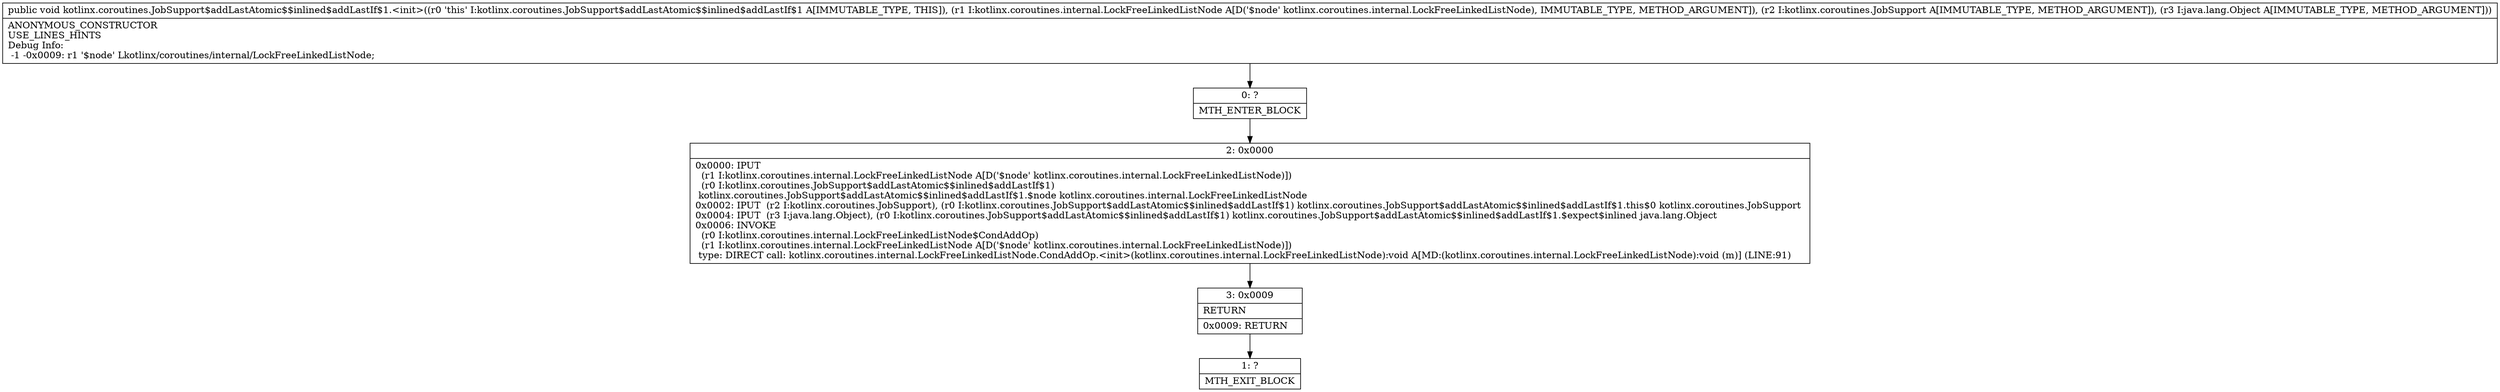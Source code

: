 digraph "CFG forkotlinx.coroutines.JobSupport$addLastAtomic$$inlined$addLastIf$1.\<init\>(Lkotlinx\/coroutines\/internal\/LockFreeLinkedListNode;Lkotlinx\/coroutines\/JobSupport;Ljava\/lang\/Object;)V" {
Node_0 [shape=record,label="{0\:\ ?|MTH_ENTER_BLOCK\l}"];
Node_2 [shape=record,label="{2\:\ 0x0000|0x0000: IPUT  \l  (r1 I:kotlinx.coroutines.internal.LockFreeLinkedListNode A[D('$node' kotlinx.coroutines.internal.LockFreeLinkedListNode)])\l  (r0 I:kotlinx.coroutines.JobSupport$addLastAtomic$$inlined$addLastIf$1)\l kotlinx.coroutines.JobSupport$addLastAtomic$$inlined$addLastIf$1.$node kotlinx.coroutines.internal.LockFreeLinkedListNode \l0x0002: IPUT  (r2 I:kotlinx.coroutines.JobSupport), (r0 I:kotlinx.coroutines.JobSupport$addLastAtomic$$inlined$addLastIf$1) kotlinx.coroutines.JobSupport$addLastAtomic$$inlined$addLastIf$1.this$0 kotlinx.coroutines.JobSupport \l0x0004: IPUT  (r3 I:java.lang.Object), (r0 I:kotlinx.coroutines.JobSupport$addLastAtomic$$inlined$addLastIf$1) kotlinx.coroutines.JobSupport$addLastAtomic$$inlined$addLastIf$1.$expect$inlined java.lang.Object \l0x0006: INVOKE  \l  (r0 I:kotlinx.coroutines.internal.LockFreeLinkedListNode$CondAddOp)\l  (r1 I:kotlinx.coroutines.internal.LockFreeLinkedListNode A[D('$node' kotlinx.coroutines.internal.LockFreeLinkedListNode)])\l type: DIRECT call: kotlinx.coroutines.internal.LockFreeLinkedListNode.CondAddOp.\<init\>(kotlinx.coroutines.internal.LockFreeLinkedListNode):void A[MD:(kotlinx.coroutines.internal.LockFreeLinkedListNode):void (m)] (LINE:91)\l}"];
Node_3 [shape=record,label="{3\:\ 0x0009|RETURN\l|0x0009: RETURN   \l}"];
Node_1 [shape=record,label="{1\:\ ?|MTH_EXIT_BLOCK\l}"];
MethodNode[shape=record,label="{public void kotlinx.coroutines.JobSupport$addLastAtomic$$inlined$addLastIf$1.\<init\>((r0 'this' I:kotlinx.coroutines.JobSupport$addLastAtomic$$inlined$addLastIf$1 A[IMMUTABLE_TYPE, THIS]), (r1 I:kotlinx.coroutines.internal.LockFreeLinkedListNode A[D('$node' kotlinx.coroutines.internal.LockFreeLinkedListNode), IMMUTABLE_TYPE, METHOD_ARGUMENT]), (r2 I:kotlinx.coroutines.JobSupport A[IMMUTABLE_TYPE, METHOD_ARGUMENT]), (r3 I:java.lang.Object A[IMMUTABLE_TYPE, METHOD_ARGUMENT]))  | ANONYMOUS_CONSTRUCTOR\lUSE_LINES_HINTS\lDebug Info:\l  \-1 \-0x0009: r1 '$node' Lkotlinx\/coroutines\/internal\/LockFreeLinkedListNode;\l}"];
MethodNode -> Node_0;Node_0 -> Node_2;
Node_2 -> Node_3;
Node_3 -> Node_1;
}

